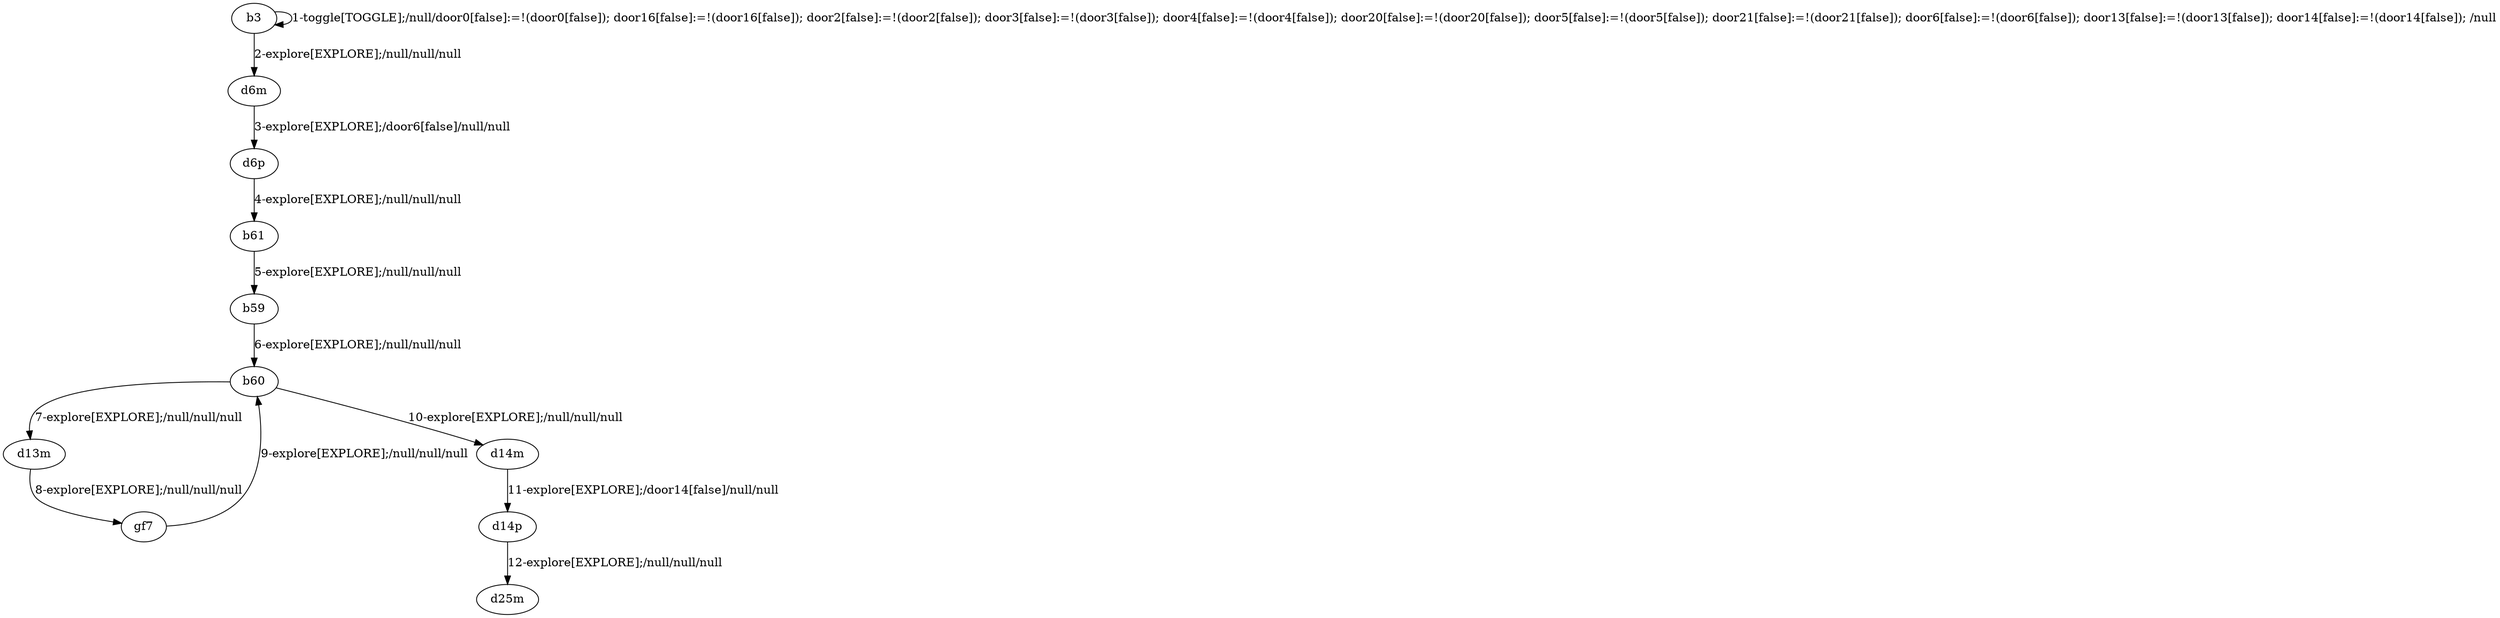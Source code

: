 # Total number of goals covered by this test: 6
# b60 --> d14m
# d13m --> gf7
# gf7 --> b60
# b59 --> b60
# b60 --> d13m
# b61 --> b59

digraph g {
"b3" -> "b3" [label = "1-toggle[TOGGLE];/null/door0[false]:=!(door0[false]); door16[false]:=!(door16[false]); door2[false]:=!(door2[false]); door3[false]:=!(door3[false]); door4[false]:=!(door4[false]); door20[false]:=!(door20[false]); door5[false]:=!(door5[false]); door21[false]:=!(door21[false]); door6[false]:=!(door6[false]); door13[false]:=!(door13[false]); door14[false]:=!(door14[false]); /null"];
"b3" -> "d6m" [label = "2-explore[EXPLORE];/null/null/null"];
"d6m" -> "d6p" [label = "3-explore[EXPLORE];/door6[false]/null/null"];
"d6p" -> "b61" [label = "4-explore[EXPLORE];/null/null/null"];
"b61" -> "b59" [label = "5-explore[EXPLORE];/null/null/null"];
"b59" -> "b60" [label = "6-explore[EXPLORE];/null/null/null"];
"b60" -> "d13m" [label = "7-explore[EXPLORE];/null/null/null"];
"d13m" -> "gf7" [label = "8-explore[EXPLORE];/null/null/null"];
"gf7" -> "b60" [label = "9-explore[EXPLORE];/null/null/null"];
"b60" -> "d14m" [label = "10-explore[EXPLORE];/null/null/null"];
"d14m" -> "d14p" [label = "11-explore[EXPLORE];/door14[false]/null/null"];
"d14p" -> "d25m" [label = "12-explore[EXPLORE];/null/null/null"];
}